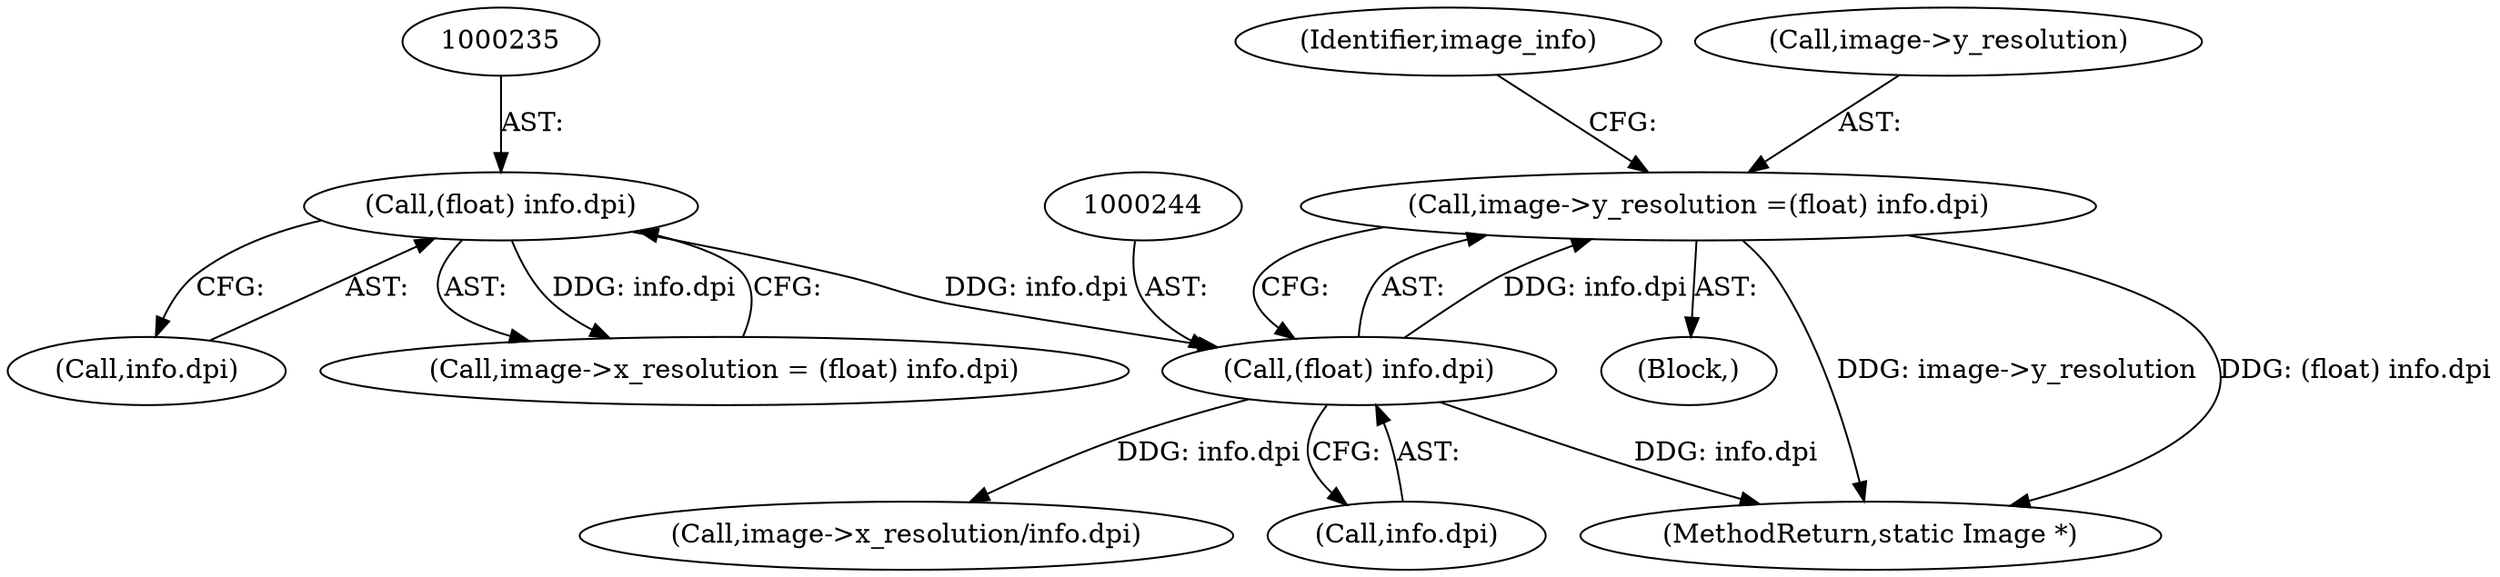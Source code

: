 digraph "0_ImageMagick_f6e9d0d9955e85bdd7540b251cd50d598dacc5e6_11@pointer" {
"1000239" [label="(Call,image->y_resolution =(float) info.dpi)"];
"1000243" [label="(Call,(float) info.dpi)"];
"1000234" [label="(Call,(float) info.dpi)"];
"1000129" [label="(Block,)"];
"1000251" [label="(Identifier,image_info)"];
"1000240" [label="(Call,image->y_resolution)"];
"1000234" [label="(Call,(float) info.dpi)"];
"1000236" [label="(Call,info.dpi)"];
"1000230" [label="(Call,image->x_resolution = (float) info.dpi)"];
"1000516" [label="(MethodReturn,static Image *)"];
"1000239" [label="(Call,image->y_resolution =(float) info.dpi)"];
"1000243" [label="(Call,(float) info.dpi)"];
"1000304" [label="(Call,image->x_resolution/info.dpi)"];
"1000245" [label="(Call,info.dpi)"];
"1000239" -> "1000129"  [label="AST: "];
"1000239" -> "1000243"  [label="CFG: "];
"1000240" -> "1000239"  [label="AST: "];
"1000243" -> "1000239"  [label="AST: "];
"1000251" -> "1000239"  [label="CFG: "];
"1000239" -> "1000516"  [label="DDG: image->y_resolution"];
"1000239" -> "1000516"  [label="DDG: (float) info.dpi"];
"1000243" -> "1000239"  [label="DDG: info.dpi"];
"1000243" -> "1000245"  [label="CFG: "];
"1000244" -> "1000243"  [label="AST: "];
"1000245" -> "1000243"  [label="AST: "];
"1000243" -> "1000516"  [label="DDG: info.dpi"];
"1000234" -> "1000243"  [label="DDG: info.dpi"];
"1000243" -> "1000304"  [label="DDG: info.dpi"];
"1000234" -> "1000230"  [label="AST: "];
"1000234" -> "1000236"  [label="CFG: "];
"1000235" -> "1000234"  [label="AST: "];
"1000236" -> "1000234"  [label="AST: "];
"1000230" -> "1000234"  [label="CFG: "];
"1000234" -> "1000230"  [label="DDG: info.dpi"];
}
